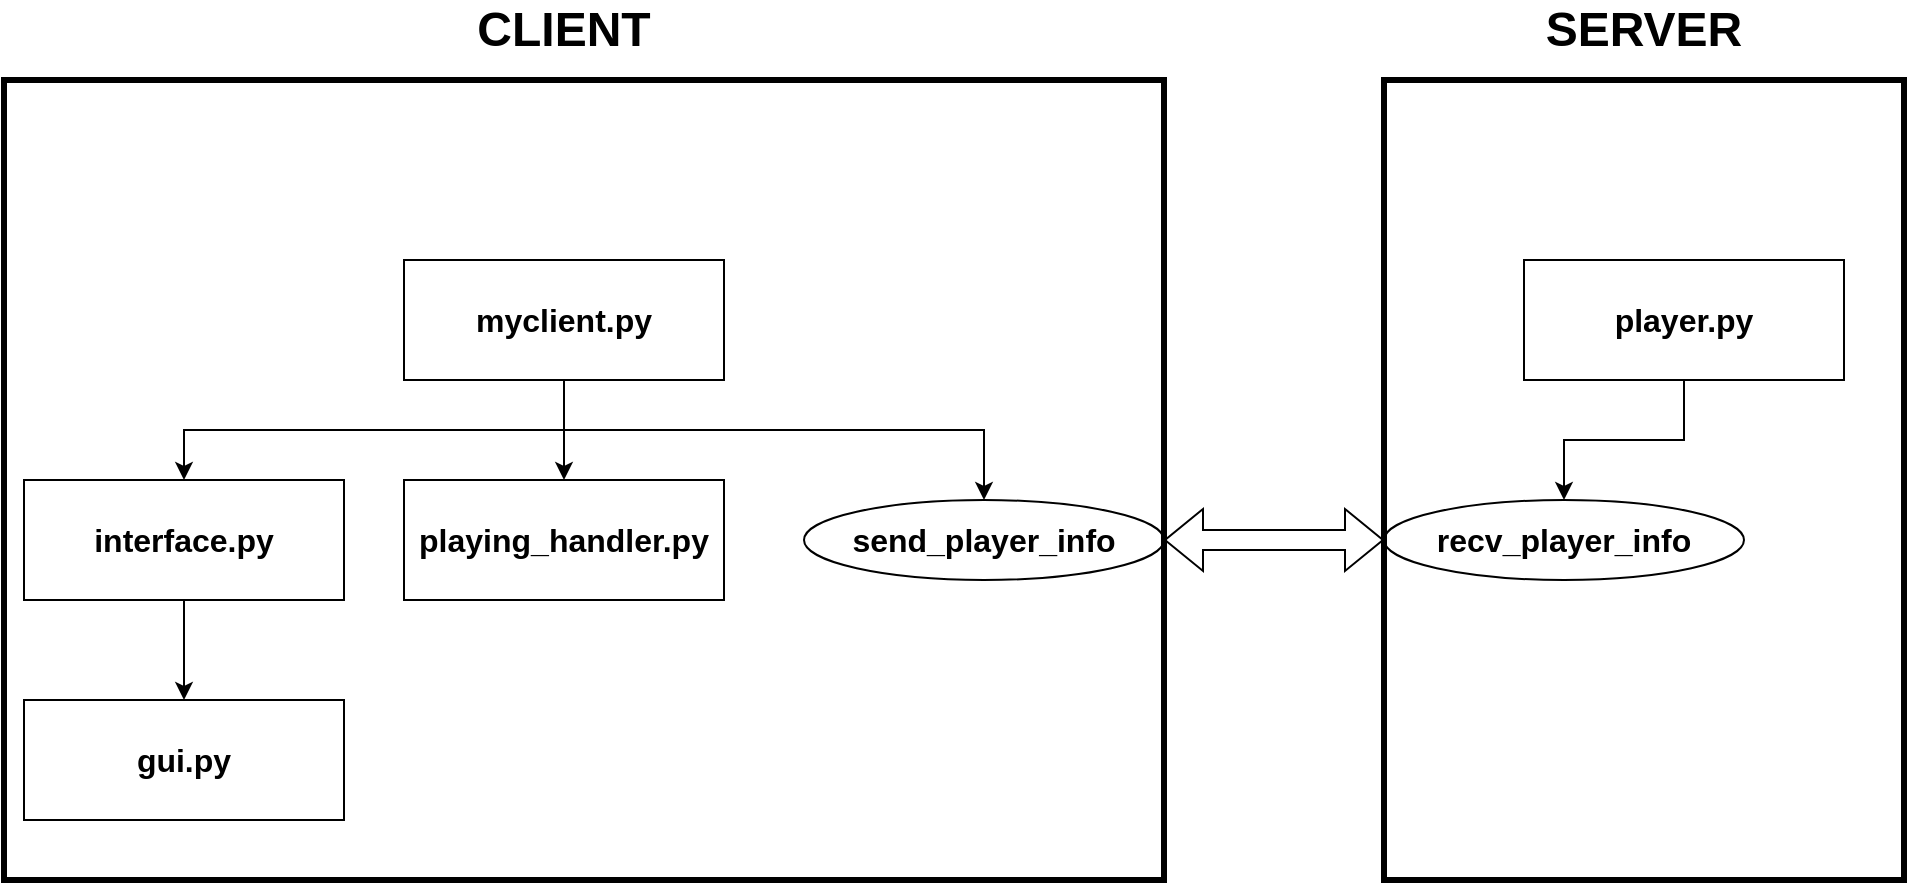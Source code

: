 <mxfile version="25.0.2">
  <diagram name="第 1 页" id="U2HGLTJhQW8OnWfelete">
    <mxGraphModel dx="2421" dy="705" grid="1" gridSize="10" guides="1" tooltips="1" connect="1" arrows="1" fold="1" page="1" pageScale="1" pageWidth="827" pageHeight="1169" math="0" shadow="0">
      <root>
        <mxCell id="0" />
        <mxCell id="1" parent="0" />
        <mxCell id="hcm8xV-bGuBULuQ5TfT4-6" style="edgeStyle=orthogonalEdgeStyle;rounded=0;orthogonalLoop=1;jettySize=auto;html=1;exitX=0.5;exitY=1;exitDx=0;exitDy=0;entryX=0.5;entryY=0;entryDx=0;entryDy=0;" parent="1" source="hcm8xV-bGuBULuQ5TfT4-1" target="hcm8xV-bGuBULuQ5TfT4-3" edge="1">
          <mxGeometry relative="1" as="geometry" />
        </mxCell>
        <mxCell id="hcm8xV-bGuBULuQ5TfT4-1" value="&lt;b&gt;&lt;font style=&quot;font-size: 16px;&quot;&gt;interface.py&lt;/font&gt;&lt;/b&gt;" style="rounded=0;whiteSpace=wrap;html=1;" parent="1" vertex="1">
          <mxGeometry x="-140" y="310" width="160" height="60" as="geometry" />
        </mxCell>
        <mxCell id="hcm8xV-bGuBULuQ5TfT4-7" style="edgeStyle=orthogonalEdgeStyle;rounded=0;orthogonalLoop=1;jettySize=auto;html=1;exitX=0.5;exitY=1;exitDx=0;exitDy=0;entryX=0.5;entryY=0;entryDx=0;entryDy=0;" parent="1" source="hcm8xV-bGuBULuQ5TfT4-2" target="hcm8xV-bGuBULuQ5TfT4-4" edge="1">
          <mxGeometry relative="1" as="geometry" />
        </mxCell>
        <mxCell id="dv-XQ-oOFh4G5-1dpEdn-7" style="edgeStyle=orthogonalEdgeStyle;rounded=0;orthogonalLoop=1;jettySize=auto;html=1;exitX=0.5;exitY=1;exitDx=0;exitDy=0;entryX=0.5;entryY=0;entryDx=0;entryDy=0;" edge="1" parent="1" target="dv-XQ-oOFh4G5-1dpEdn-6">
          <mxGeometry relative="1" as="geometry">
            <mxPoint x="130" y="265" as="sourcePoint" />
            <mxPoint x="340" y="325" as="targetPoint" />
            <Array as="points">
              <mxPoint x="130" y="285" />
              <mxPoint x="340" y="285" />
            </Array>
          </mxGeometry>
        </mxCell>
        <mxCell id="dv-XQ-oOFh4G5-1dpEdn-9" style="edgeStyle=orthogonalEdgeStyle;rounded=0;orthogonalLoop=1;jettySize=auto;html=1;exitX=0.5;exitY=1;exitDx=0;exitDy=0;entryX=0.5;entryY=0;entryDx=0;entryDy=0;" edge="1" parent="1" source="hcm8xV-bGuBULuQ5TfT4-2" target="hcm8xV-bGuBULuQ5TfT4-1">
          <mxGeometry relative="1" as="geometry" />
        </mxCell>
        <mxCell id="hcm8xV-bGuBULuQ5TfT4-2" value="&lt;b&gt;&lt;font style=&quot;font-size: 16px;&quot;&gt;myclient.py&lt;/font&gt;&lt;/b&gt;" style="rounded=0;whiteSpace=wrap;html=1;" parent="1" vertex="1">
          <mxGeometry x="50" y="200" width="160" height="60" as="geometry" />
        </mxCell>
        <mxCell id="hcm8xV-bGuBULuQ5TfT4-3" value="&lt;b&gt;&lt;font style=&quot;font-size: 16px;&quot;&gt;gui.py&lt;/font&gt;&lt;/b&gt;" style="rounded=0;whiteSpace=wrap;html=1;" parent="1" vertex="1">
          <mxGeometry x="-140" y="420" width="160" height="60" as="geometry" />
        </mxCell>
        <mxCell id="hcm8xV-bGuBULuQ5TfT4-4" value="&lt;b&gt;&lt;font style=&quot;font-size: 16px;&quot;&gt;playing_handler.py&lt;/font&gt;&lt;/b&gt;" style="rounded=0;whiteSpace=wrap;html=1;" parent="1" vertex="1">
          <mxGeometry x="50" y="310" width="160" height="60" as="geometry" />
        </mxCell>
        <mxCell id="dv-XQ-oOFh4G5-1dpEdn-5" style="edgeStyle=orthogonalEdgeStyle;rounded=0;orthogonalLoop=1;jettySize=auto;html=1;exitX=0.5;exitY=1;exitDx=0;exitDy=0;entryX=0.5;entryY=0;entryDx=0;entryDy=0;" edge="1" parent="1" source="dv-XQ-oOFh4G5-1dpEdn-1" target="dv-XQ-oOFh4G5-1dpEdn-3">
          <mxGeometry relative="1" as="geometry" />
        </mxCell>
        <mxCell id="dv-XQ-oOFh4G5-1dpEdn-1" value="&lt;b&gt;&lt;font style=&quot;font-size: 16px;&quot;&gt;player.py&lt;/font&gt;&lt;/b&gt;" style="rounded=0;whiteSpace=wrap;html=1;" vertex="1" parent="1">
          <mxGeometry x="610" y="200" width="160" height="60" as="geometry" />
        </mxCell>
        <mxCell id="dv-XQ-oOFh4G5-1dpEdn-3" value="&lt;b&gt;&lt;font style=&quot;font-size: 16px;&quot;&gt;recv_player_info&lt;/font&gt;&lt;/b&gt;" style="ellipse;whiteSpace=wrap;html=1;" vertex="1" parent="1">
          <mxGeometry x="540" y="320" width="180" height="40" as="geometry" />
        </mxCell>
        <mxCell id="dv-XQ-oOFh4G5-1dpEdn-6" value="&lt;b&gt;&lt;font style=&quot;font-size: 16px;&quot;&gt;send_player_info&lt;/font&gt;&lt;/b&gt;" style="ellipse;whiteSpace=wrap;html=1;" vertex="1" parent="1">
          <mxGeometry x="250" y="320" width="180" height="40" as="geometry" />
        </mxCell>
        <mxCell id="dv-XQ-oOFh4G5-1dpEdn-8" value="" style="shape=flexArrow;endArrow=classic;startArrow=classic;html=1;rounded=0;exitX=1;exitY=0.5;exitDx=0;exitDy=0;entryX=0;entryY=0.5;entryDx=0;entryDy=0;" edge="1" parent="1" source="dv-XQ-oOFh4G5-1dpEdn-6" target="dv-XQ-oOFh4G5-1dpEdn-3">
          <mxGeometry width="100" height="100" relative="1" as="geometry">
            <mxPoint x="450" y="470" as="sourcePoint" />
            <mxPoint x="550" y="370" as="targetPoint" />
          </mxGeometry>
        </mxCell>
        <mxCell id="dv-XQ-oOFh4G5-1dpEdn-10" value="" style="rounded=0;whiteSpace=wrap;html=1;fillColor=none;strokeWidth=3;" vertex="1" parent="1">
          <mxGeometry x="-150" y="110" width="580" height="400" as="geometry" />
        </mxCell>
        <mxCell id="dv-XQ-oOFh4G5-1dpEdn-11" value="&lt;b&gt;&lt;font style=&quot;font-size: 24px;&quot;&gt;CLIENT&lt;/font&gt;&lt;/b&gt;" style="text;html=1;align=center;verticalAlign=middle;whiteSpace=wrap;rounded=0;" vertex="1" parent="1">
          <mxGeometry x="100" y="70" width="60" height="30" as="geometry" />
        </mxCell>
        <mxCell id="dv-XQ-oOFh4G5-1dpEdn-12" value="" style="rounded=0;whiteSpace=wrap;html=1;fillColor=none;strokeWidth=3;" vertex="1" parent="1">
          <mxGeometry x="540" y="110" width="260" height="400" as="geometry" />
        </mxCell>
        <mxCell id="dv-XQ-oOFh4G5-1dpEdn-13" value="&lt;b&gt;&lt;font style=&quot;font-size: 24px;&quot;&gt;SERVER&lt;/font&gt;&lt;/b&gt;" style="text;html=1;align=center;verticalAlign=middle;whiteSpace=wrap;rounded=0;" vertex="1" parent="1">
          <mxGeometry x="640" y="70" width="60" height="30" as="geometry" />
        </mxCell>
      </root>
    </mxGraphModel>
  </diagram>
</mxfile>

